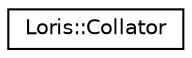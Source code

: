 digraph "Graphical Class Hierarchy"
{
 // LATEX_PDF_SIZE
  edge [fontname="Helvetica",fontsize="10",labelfontname="Helvetica",labelfontsize="10"];
  node [fontname="Helvetica",fontsize="10",shape=record];
  rankdir="LR";
  Node0 [label="Loris::Collator",height=0.2,width=0.4,color="black", fillcolor="white", style="filled",URL="$a00143.html",tooltip=" "];
}
